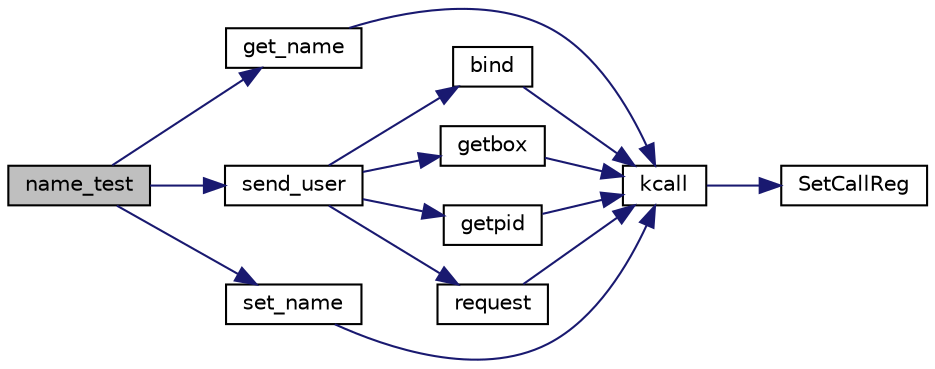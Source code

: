 digraph "name_test"
{
 // LATEX_PDF_SIZE
  edge [fontname="Helvetica",fontsize="10",labelfontname="Helvetica",labelfontsize="10"];
  node [fontname="Helvetica",fontsize="10",shape=record];
  rankdir="LR";
  Node1 [label="name_test",height=0.2,width=0.4,color="black", fillcolor="grey75", style="filled", fontcolor="black",tooltip=" "];
  Node1 -> Node2 [color="midnightblue",fontsize="10",style="solid",fontname="Helvetica"];
  Node2 [label="get_name",height=0.2,width=0.4,color="black", fillcolor="white", style="filled",URL="$calls_8c.html#aedeffc3bcf7111f111a109ac55b4320f",tooltip="Gets process name."];
  Node2 -> Node3 [color="midnightblue",fontsize="10",style="solid",fontname="Helvetica"];
  Node3 [label="kcall",height=0.2,width=0.4,color="black", fillcolor="white", style="filled",URL="$calls_8c.html#a84f7c9fb55cbe7f8924be7b30eef3926",tooltip="Sets up the kernel call and gives CPU control to the kernel to service the call."];
  Node3 -> Node4 [color="midnightblue",fontsize="10",style="solid",fontname="Helvetica"];
  Node4 [label="SetCallReg",height=0.2,width=0.4,color="black", fillcolor="white", style="filled",URL="$k__cpu_8c.html#a49e8ab7828a8458da2c0a7115ceb5076",tooltip="Sets the designated kernel call register with a pointer to a kernel call structure."];
  Node1 -> Node5 [color="midnightblue",fontsize="10",style="solid",fontname="Helvetica"];
  Node5 [label="send_user",height=0.2,width=0.4,color="black", fillcolor="white", style="filled",URL="$calls_8c.html#a3db582ffbfa51b05d8c8d1fba49f58b1",tooltip="Send a character string to IO server to be displayed to user."];
  Node5 -> Node6 [color="midnightblue",fontsize="10",style="solid",fontname="Helvetica"];
  Node6 [label="bind",height=0.2,width=0.4,color="black", fillcolor="white", style="filled",URL="$calls_8c.html#af77c30ce11306b9f5fcd5dbd97db3a56",tooltip="Binds a message box to the running process."];
  Node6 -> Node3 [color="midnightblue",fontsize="10",style="solid",fontname="Helvetica"];
  Node5 -> Node7 [color="midnightblue",fontsize="10",style="solid",fontname="Helvetica"];
  Node7 [label="getbox",height=0.2,width=0.4,color="black", fillcolor="white", style="filled",URL="$calls_8c.html#a01cc81316a050edc81616ff5ad532aa2",tooltip="Gets the BOX ID of a box bound to the process."];
  Node7 -> Node3 [color="midnightblue",fontsize="10",style="solid",fontname="Helvetica"];
  Node5 -> Node8 [color="midnightblue",fontsize="10",style="solid",fontname="Helvetica"];
  Node8 [label="getpid",height=0.2,width=0.4,color="black", fillcolor="white", style="filled",URL="$calls_8c.html#ac61b207337ca21b3b309593fd1a0cb82",tooltip="Requests the process ID of the running process."];
  Node8 -> Node3 [color="midnightblue",fontsize="10",style="solid",fontname="Helvetica"];
  Node5 -> Node9 [color="midnightblue",fontsize="10",style="solid",fontname="Helvetica"];
  Node9 [label="request",height=0.2,width=0.4,color="black", fillcolor="white", style="filled",URL="$calls_8c.html#a8e195efd858e3f28f50199e071df9f87",tooltip="Performs a request transaction to a process."];
  Node9 -> Node3 [color="midnightblue",fontsize="10",style="solid",fontname="Helvetica"];
  Node1 -> Node10 [color="midnightblue",fontsize="10",style="solid",fontname="Helvetica"];
  Node10 [label="set_name",height=0.2,width=0.4,color="black", fillcolor="white", style="filled",URL="$calls_8c.html#a9013a2d8fef03e41dd58b43810829450",tooltip="Sets the process name."];
  Node10 -> Node3 [color="midnightblue",fontsize="10",style="solid",fontname="Helvetica"];
}
